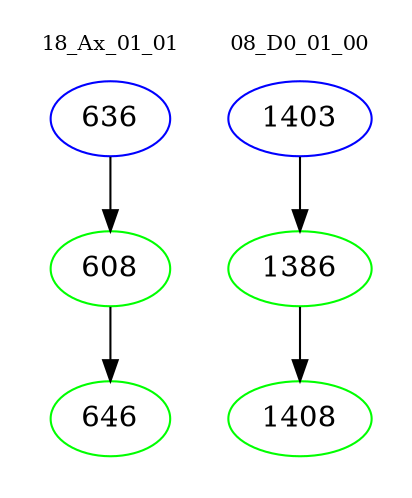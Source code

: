 digraph{
subgraph cluster_0 {
color = white
label = "18_Ax_01_01";
fontsize=10;
T0_636 [label="636", color="blue"]
T0_636 -> T0_608 [color="black"]
T0_608 [label="608", color="green"]
T0_608 -> T0_646 [color="black"]
T0_646 [label="646", color="green"]
}
subgraph cluster_1 {
color = white
label = "08_D0_01_00";
fontsize=10;
T1_1403 [label="1403", color="blue"]
T1_1403 -> T1_1386 [color="black"]
T1_1386 [label="1386", color="green"]
T1_1386 -> T1_1408 [color="black"]
T1_1408 [label="1408", color="green"]
}
}
